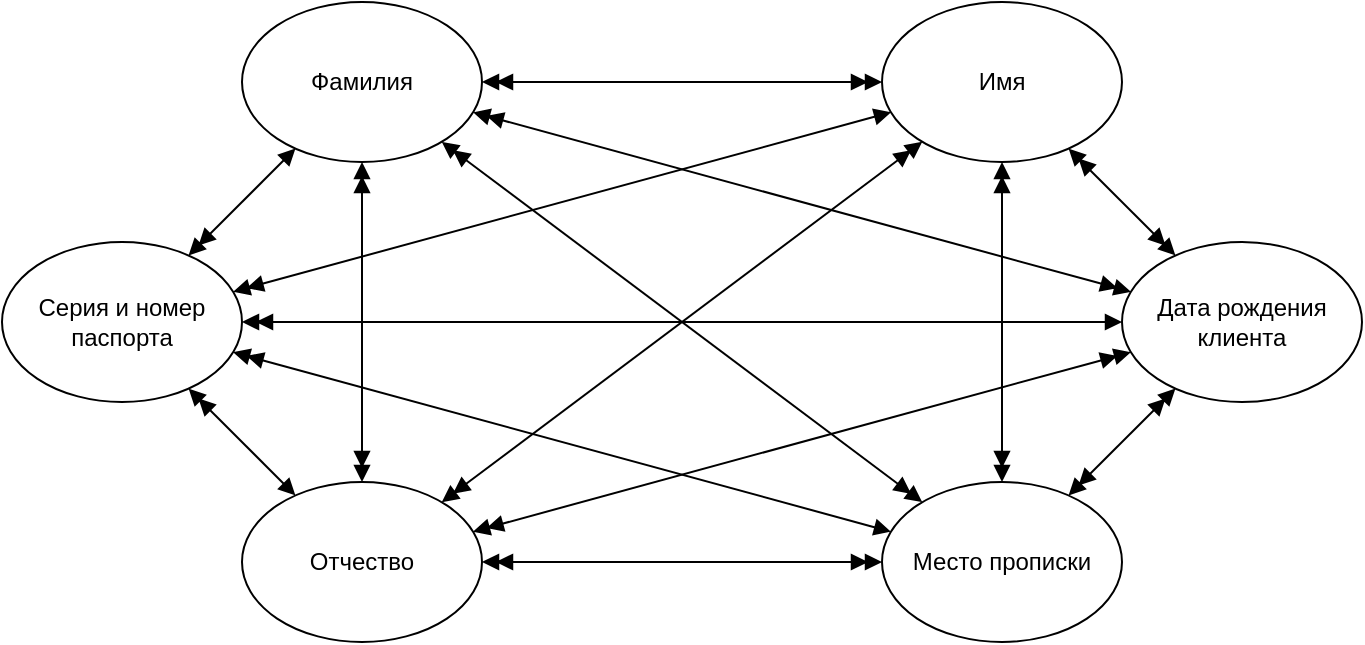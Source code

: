 <mxfile version="16.0.3" type="device"><diagram id="bjiwIFPa3C7VZGjJZWLB" name="Page-1"><mxGraphModel dx="813" dy="425" grid="1" gridSize="10" guides="1" tooltips="1" connect="1" arrows="1" fold="1" page="1" pageScale="1" pageWidth="827" pageHeight="1169" background="none" math="0" shadow="0"><root><mxCell id="0"/><mxCell id="1" parent="0"/><mxCell id="OgdQoFX8DZ056ajtmQ7H-3" value="Серия и номер паспорта" style="ellipse;whiteSpace=wrap;html=1;" parent="1" vertex="1"><mxGeometry x="40" y="360" width="120" height="80" as="geometry"/></mxCell><mxCell id="OgdQoFX8DZ056ajtmQ7H-4" value="Фамилия" style="ellipse;whiteSpace=wrap;html=1;" parent="1" vertex="1"><mxGeometry x="160" y="240" width="120" height="80" as="geometry"/></mxCell><mxCell id="OgdQoFX8DZ056ajtmQ7H-5" value="Имя" style="ellipse;whiteSpace=wrap;html=1;" parent="1" vertex="1"><mxGeometry x="480" y="240" width="120" height="80" as="geometry"/></mxCell><mxCell id="OgdQoFX8DZ056ajtmQ7H-6" value="Отчество" style="ellipse;whiteSpace=wrap;html=1;" parent="1" vertex="1"><mxGeometry x="160" y="480" width="120" height="80" as="geometry"/></mxCell><mxCell id="OgdQoFX8DZ056ajtmQ7H-7" value="Место прописки" style="ellipse;whiteSpace=wrap;html=1;" parent="1" vertex="1"><mxGeometry x="480" y="480" width="120" height="80" as="geometry"/></mxCell><mxCell id="OgdQoFX8DZ056ajtmQ7H-8" value="" style="endArrow=block;html=1;rounded=0;endFill=1;startArrow=doubleBlock;startFill=1;" parent="1" source="OgdQoFX8DZ056ajtmQ7H-3" target="OgdQoFX8DZ056ajtmQ7H-4" edge="1"><mxGeometry width="50" height="50" relative="1" as="geometry"><mxPoint x="310" y="360" as="sourcePoint"/><mxPoint x="250" y="320" as="targetPoint"/></mxGeometry></mxCell><mxCell id="OgdQoFX8DZ056ajtmQ7H-9" value="" style="endArrow=block;html=1;rounded=0;endFill=1;startArrow=doubleBlock;startFill=1;" parent="1" source="OgdQoFX8DZ056ajtmQ7H-3" target="OgdQoFX8DZ056ajtmQ7H-5" edge="1"><mxGeometry width="50" height="50" relative="1" as="geometry"><mxPoint x="350.067" y="380.146" as="sourcePoint"/><mxPoint x="269.862" y="319.896" as="targetPoint"/></mxGeometry></mxCell><mxCell id="OgdQoFX8DZ056ajtmQ7H-10" value="" style="endArrow=block;html=1;rounded=0;endFill=1;startArrow=doubleBlock;startFill=1;" parent="1" source="OgdQoFX8DZ056ajtmQ7H-3" target="OgdQoFX8DZ056ajtmQ7H-7" edge="1"><mxGeometry width="50" height="50" relative="1" as="geometry"><mxPoint x="429.933" y="380.146" as="sourcePoint"/><mxPoint x="510.138" y="319.896" as="targetPoint"/></mxGeometry></mxCell><mxCell id="OgdQoFX8DZ056ajtmQ7H-11" value="" style="endArrow=block;html=1;rounded=0;endFill=1;startArrow=doubleBlock;startFill=1;" parent="1" source="OgdQoFX8DZ056ajtmQ7H-3" target="OgdQoFX8DZ056ajtmQ7H-6" edge="1"><mxGeometry width="50" height="50" relative="1" as="geometry"><mxPoint x="439.933" y="390.146" as="sourcePoint"/><mxPoint x="520.138" y="329.896" as="targetPoint"/></mxGeometry></mxCell><mxCell id="OgdQoFX8DZ056ajtmQ7H-12" value="" style="endArrow=doubleBlock;html=1;rounded=0;endFill=1;startArrow=doubleBlock;startFill=1;" parent="1" source="OgdQoFX8DZ056ajtmQ7H-7" target="OgdQoFX8DZ056ajtmQ7H-5" edge="1"><mxGeometry width="50" height="50" relative="1" as="geometry"><mxPoint x="429.933" y="380.146" as="sourcePoint"/><mxPoint x="510.138" y="319.896" as="targetPoint"/></mxGeometry></mxCell><mxCell id="OgdQoFX8DZ056ajtmQ7H-13" value="" style="endArrow=doubleBlock;html=1;rounded=0;endFill=1;startArrow=doubleBlock;startFill=1;" parent="1" source="OgdQoFX8DZ056ajtmQ7H-7" target="OgdQoFX8DZ056ajtmQ7H-6" edge="1"><mxGeometry width="50" height="50" relative="1" as="geometry"><mxPoint x="550" y="490" as="sourcePoint"/><mxPoint x="550" y="330" as="targetPoint"/></mxGeometry></mxCell><mxCell id="OgdQoFX8DZ056ajtmQ7H-16" value="" style="endArrow=doubleBlock;html=1;rounded=0;endFill=1;startArrow=doubleBlock;startFill=1;" parent="1" source="OgdQoFX8DZ056ajtmQ7H-4" target="OgdQoFX8DZ056ajtmQ7H-6" edge="1"><mxGeometry width="50" height="50" relative="1" as="geometry"><mxPoint x="230" y="399.71" as="sourcePoint"/><mxPoint x="30" y="399.71" as="targetPoint"/></mxGeometry></mxCell><mxCell id="OgdQoFX8DZ056ajtmQ7H-17" value="" style="endArrow=doubleBlock;html=1;rounded=0;endFill=1;startArrow=doubleBlock;startFill=1;" parent="1" source="OgdQoFX8DZ056ajtmQ7H-4" target="OgdQoFX8DZ056ajtmQ7H-5" edge="1"><mxGeometry width="50" height="50" relative="1" as="geometry"><mxPoint x="550" y="490" as="sourcePoint"/><mxPoint x="550" y="330" as="targetPoint"/></mxGeometry></mxCell><mxCell id="OgdQoFX8DZ056ajtmQ7H-19" value="" style="endArrow=doubleBlock;html=1;rounded=0;endFill=1;startArrow=doubleBlock;startFill=1;" parent="1" source="OgdQoFX8DZ056ajtmQ7H-6" target="OgdQoFX8DZ056ajtmQ7H-5" edge="1"><mxGeometry width="50" height="50" relative="1" as="geometry"><mxPoint x="491.093" y="522.399" as="sourcePoint"/><mxPoint x="240" y="329.441" as="targetPoint"/></mxGeometry></mxCell><mxCell id="OgdQoFX8DZ056ajtmQ7H-20" value="" style="endArrow=doubleBlock;html=1;rounded=0;endFill=1;startArrow=doubleBlock;startFill=1;" parent="1" source="OgdQoFX8DZ056ajtmQ7H-7" target="OgdQoFX8DZ056ajtmQ7H-4" edge="1"><mxGeometry width="50" height="50" relative="1" as="geometry"><mxPoint x="240" y="490.559" as="sourcePoint"/><mxPoint x="491.905" y="300" as="targetPoint"/></mxGeometry></mxCell><mxCell id="ZcmavpFxTmtDWOKtgYsY-1" value="Дата рождения клиента" style="ellipse;whiteSpace=wrap;html=1;" vertex="1" parent="1"><mxGeometry x="600" y="360" width="120" height="80" as="geometry"/></mxCell><mxCell id="ZcmavpFxTmtDWOKtgYsY-2" value="" style="endArrow=doubleBlock;html=1;rounded=0;endFill=1;startArrow=doubleBlock;startFill=1;" edge="1" parent="1" source="ZcmavpFxTmtDWOKtgYsY-1" target="OgdQoFX8DZ056ajtmQ7H-5"><mxGeometry width="50" height="50" relative="1" as="geometry"><mxPoint x="550" y="490" as="sourcePoint"/><mxPoint x="550" y="330" as="targetPoint"/></mxGeometry></mxCell><mxCell id="ZcmavpFxTmtDWOKtgYsY-3" value="" style="endArrow=block;html=1;rounded=0;endFill=1;startArrow=doubleBlock;startFill=1;" edge="1" parent="1" source="OgdQoFX8DZ056ajtmQ7H-3" target="ZcmavpFxTmtDWOKtgYsY-1"><mxGeometry width="50" height="50" relative="1" as="geometry"><mxPoint x="165.545" y="394.874" as="sourcePoint"/><mxPoint x="494.467" y="305.145" as="targetPoint"/></mxGeometry></mxCell><mxCell id="ZcmavpFxTmtDWOKtgYsY-4" value="" style="endArrow=doubleBlock;html=1;rounded=0;endFill=1;startArrow=doubleBlock;startFill=1;" edge="1" parent="1" source="ZcmavpFxTmtDWOKtgYsY-1" target="OgdQoFX8DZ056ajtmQ7H-7"><mxGeometry width="50" height="50" relative="1" as="geometry"><mxPoint x="636.718" y="376.718" as="sourcePoint"/><mxPoint x="583.282" y="323.282" as="targetPoint"/></mxGeometry></mxCell><mxCell id="ZcmavpFxTmtDWOKtgYsY-5" value="" style="endArrow=doubleBlock;html=1;rounded=0;endFill=1;startArrow=doubleBlock;startFill=1;" edge="1" parent="1" source="ZcmavpFxTmtDWOKtgYsY-1" target="OgdQoFX8DZ056ajtmQ7H-4"><mxGeometry width="50" height="50" relative="1" as="geometry"><mxPoint x="636.718" y="443.282" as="sourcePoint"/><mxPoint x="583.282" y="496.718" as="targetPoint"/></mxGeometry></mxCell><mxCell id="ZcmavpFxTmtDWOKtgYsY-6" value="" style="endArrow=doubleBlock;html=1;rounded=0;endFill=1;startArrow=doubleBlock;startFill=1;" edge="1" parent="1" source="ZcmavpFxTmtDWOKtgYsY-1" target="OgdQoFX8DZ056ajtmQ7H-6"><mxGeometry width="50" height="50" relative="1" as="geometry"><mxPoint x="614.455" y="394.874" as="sourcePoint"/><mxPoint x="285.533" y="305.145" as="targetPoint"/></mxGeometry></mxCell></root></mxGraphModel></diagram></mxfile>